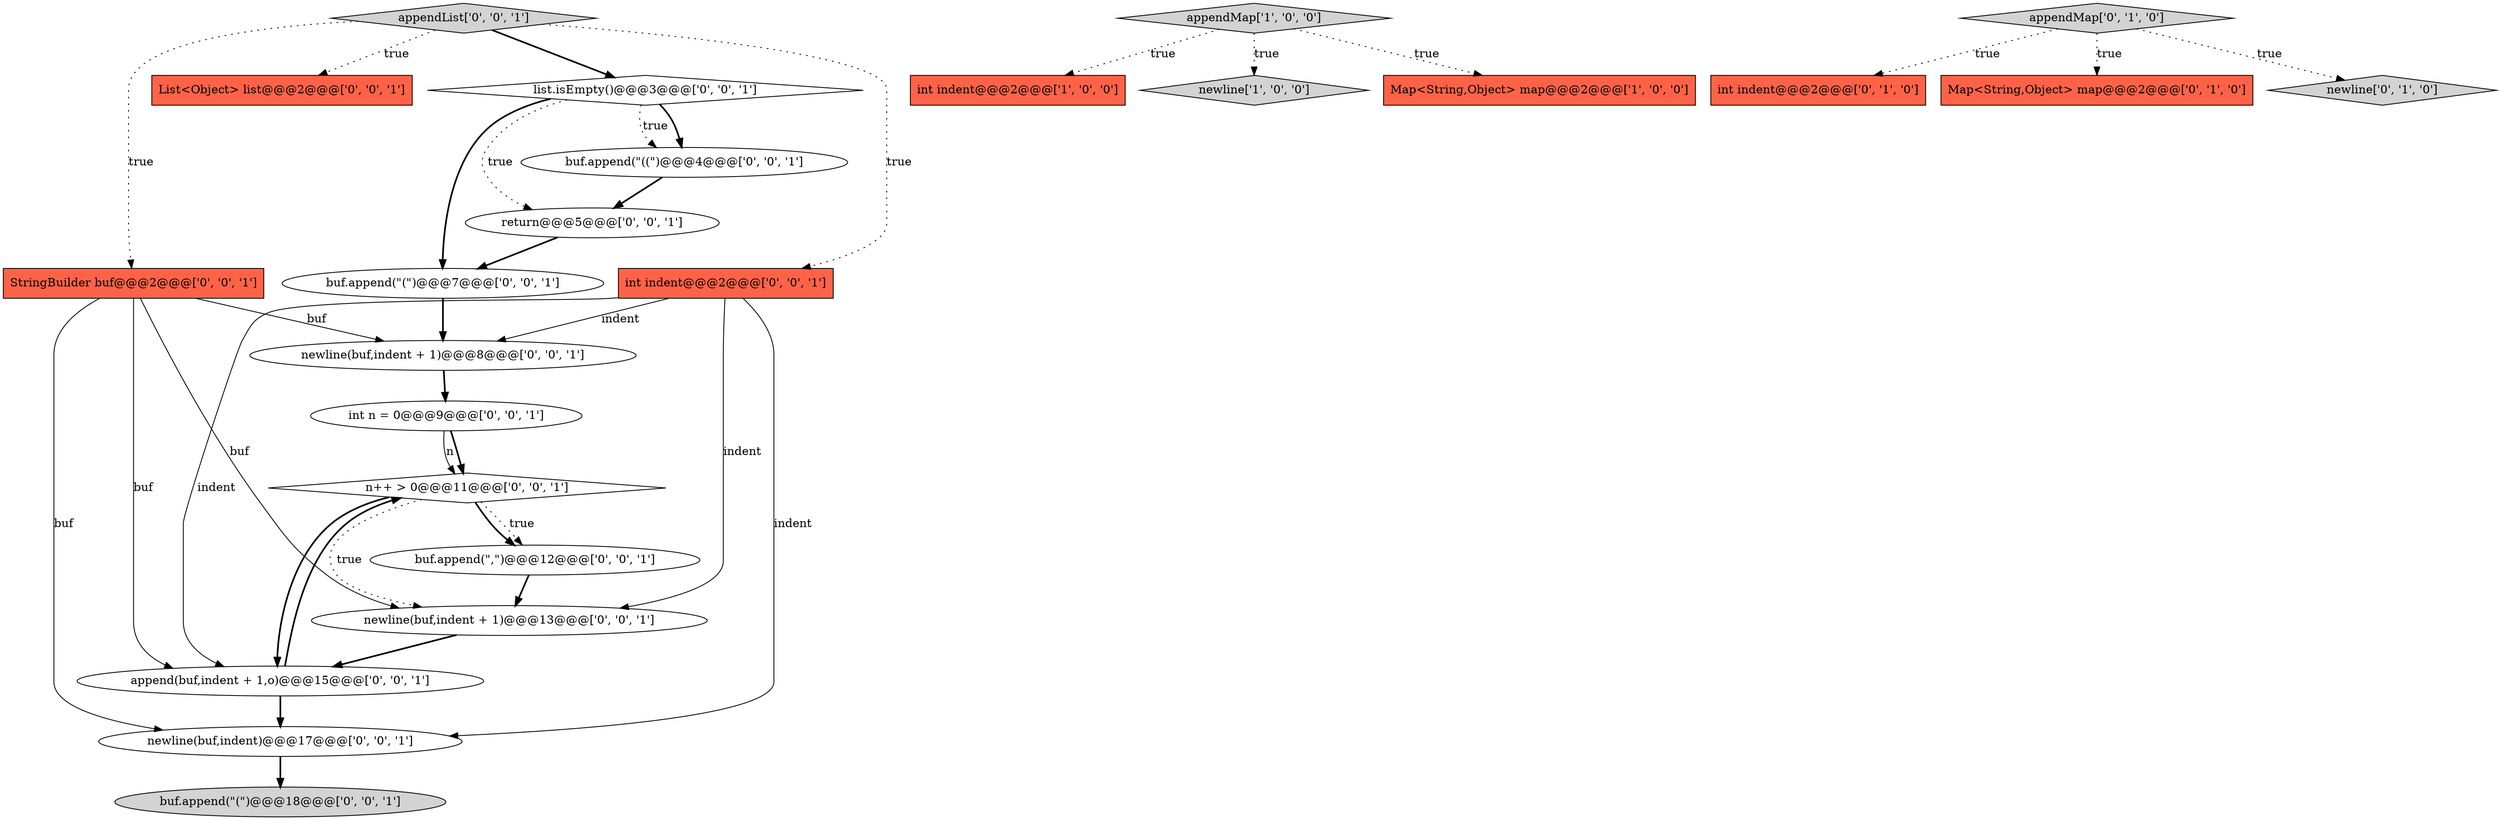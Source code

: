 digraph {
13 [style = filled, label = "newline(buf,indent + 1)@@@8@@@['0', '0', '1']", fillcolor = white, shape = ellipse image = "AAA0AAABBB3BBB"];
16 [style = filled, label = "n++ > 0@@@11@@@['0', '0', '1']", fillcolor = white, shape = diamond image = "AAA0AAABBB3BBB"];
9 [style = filled, label = "return@@@5@@@['0', '0', '1']", fillcolor = white, shape = ellipse image = "AAA0AAABBB3BBB"];
11 [style = filled, label = "StringBuilder buf@@@2@@@['0', '0', '1']", fillcolor = tomato, shape = box image = "AAA0AAABBB3BBB"];
23 [style = filled, label = "appendList['0', '0', '1']", fillcolor = lightgray, shape = diamond image = "AAA0AAABBB3BBB"];
14 [style = filled, label = "append(buf,indent + 1,o)@@@15@@@['0', '0', '1']", fillcolor = white, shape = ellipse image = "AAA0AAABBB3BBB"];
15 [style = filled, label = "buf.append(\",\")@@@12@@@['0', '0', '1']", fillcolor = white, shape = ellipse image = "AAA0AAABBB3BBB"];
1 [style = filled, label = "int indent@@@2@@@['1', '0', '0']", fillcolor = tomato, shape = box image = "AAA0AAABBB1BBB"];
8 [style = filled, label = "List<Object> list@@@2@@@['0', '0', '1']", fillcolor = tomato, shape = box image = "AAA0AAABBB3BBB"];
19 [style = filled, label = "buf.append(\"((\")@@@4@@@['0', '0', '1']", fillcolor = white, shape = ellipse image = "AAA0AAABBB3BBB"];
2 [style = filled, label = "newline['1', '0', '0']", fillcolor = lightgray, shape = diamond image = "AAA0AAABBB1BBB"];
6 [style = filled, label = "appendMap['0', '1', '0']", fillcolor = lightgray, shape = diamond image = "AAA0AAABBB2BBB"];
3 [style = filled, label = "appendMap['1', '0', '0']", fillcolor = lightgray, shape = diamond image = "AAA0AAABBB1BBB"];
17 [style = filled, label = "buf.append(\"(\")@@@18@@@['0', '0', '1']", fillcolor = lightgray, shape = ellipse image = "AAA0AAABBB3BBB"];
0 [style = filled, label = "Map<String,Object> map@@@2@@@['1', '0', '0']", fillcolor = tomato, shape = box image = "AAA0AAABBB1BBB"];
22 [style = filled, label = "list.isEmpty()@@@3@@@['0', '0', '1']", fillcolor = white, shape = diamond image = "AAA0AAABBB3BBB"];
21 [style = filled, label = "buf.append(\"(\")@@@7@@@['0', '0', '1']", fillcolor = white, shape = ellipse image = "AAA0AAABBB3BBB"];
10 [style = filled, label = "int n = 0@@@9@@@['0', '0', '1']", fillcolor = white, shape = ellipse image = "AAA0AAABBB3BBB"];
20 [style = filled, label = "newline(buf,indent + 1)@@@13@@@['0', '0', '1']", fillcolor = white, shape = ellipse image = "AAA0AAABBB3BBB"];
4 [style = filled, label = "int indent@@@2@@@['0', '1', '0']", fillcolor = tomato, shape = box image = "AAA0AAABBB2BBB"];
12 [style = filled, label = "int indent@@@2@@@['0', '0', '1']", fillcolor = tomato, shape = box image = "AAA0AAABBB3BBB"];
18 [style = filled, label = "newline(buf,indent)@@@17@@@['0', '0', '1']", fillcolor = white, shape = ellipse image = "AAA0AAABBB3BBB"];
5 [style = filled, label = "Map<String,Object> map@@@2@@@['0', '1', '0']", fillcolor = tomato, shape = box image = "AAA0AAABBB2BBB"];
7 [style = filled, label = "newline['0', '1', '0']", fillcolor = lightgray, shape = diamond image = "AAA0AAABBB2BBB"];
10->16 [style = bold, label=""];
23->22 [style = bold, label=""];
22->19 [style = bold, label=""];
16->20 [style = dotted, label="true"];
22->19 [style = dotted, label="true"];
19->9 [style = bold, label=""];
11->18 [style = solid, label="buf"];
14->16 [style = bold, label=""];
14->18 [style = bold, label=""];
3->1 [style = dotted, label="true"];
6->7 [style = dotted, label="true"];
11->20 [style = solid, label="buf"];
22->9 [style = dotted, label="true"];
16->15 [style = bold, label=""];
9->21 [style = bold, label=""];
12->18 [style = solid, label="indent"];
11->14 [style = solid, label="buf"];
16->15 [style = dotted, label="true"];
3->0 [style = dotted, label="true"];
6->5 [style = dotted, label="true"];
6->4 [style = dotted, label="true"];
12->14 [style = solid, label="indent"];
12->20 [style = solid, label="indent"];
23->8 [style = dotted, label="true"];
3->2 [style = dotted, label="true"];
16->14 [style = bold, label=""];
15->20 [style = bold, label=""];
23->11 [style = dotted, label="true"];
18->17 [style = bold, label=""];
22->21 [style = bold, label=""];
10->16 [style = solid, label="n"];
13->10 [style = bold, label=""];
20->14 [style = bold, label=""];
12->13 [style = solid, label="indent"];
11->13 [style = solid, label="buf"];
21->13 [style = bold, label=""];
23->12 [style = dotted, label="true"];
}
